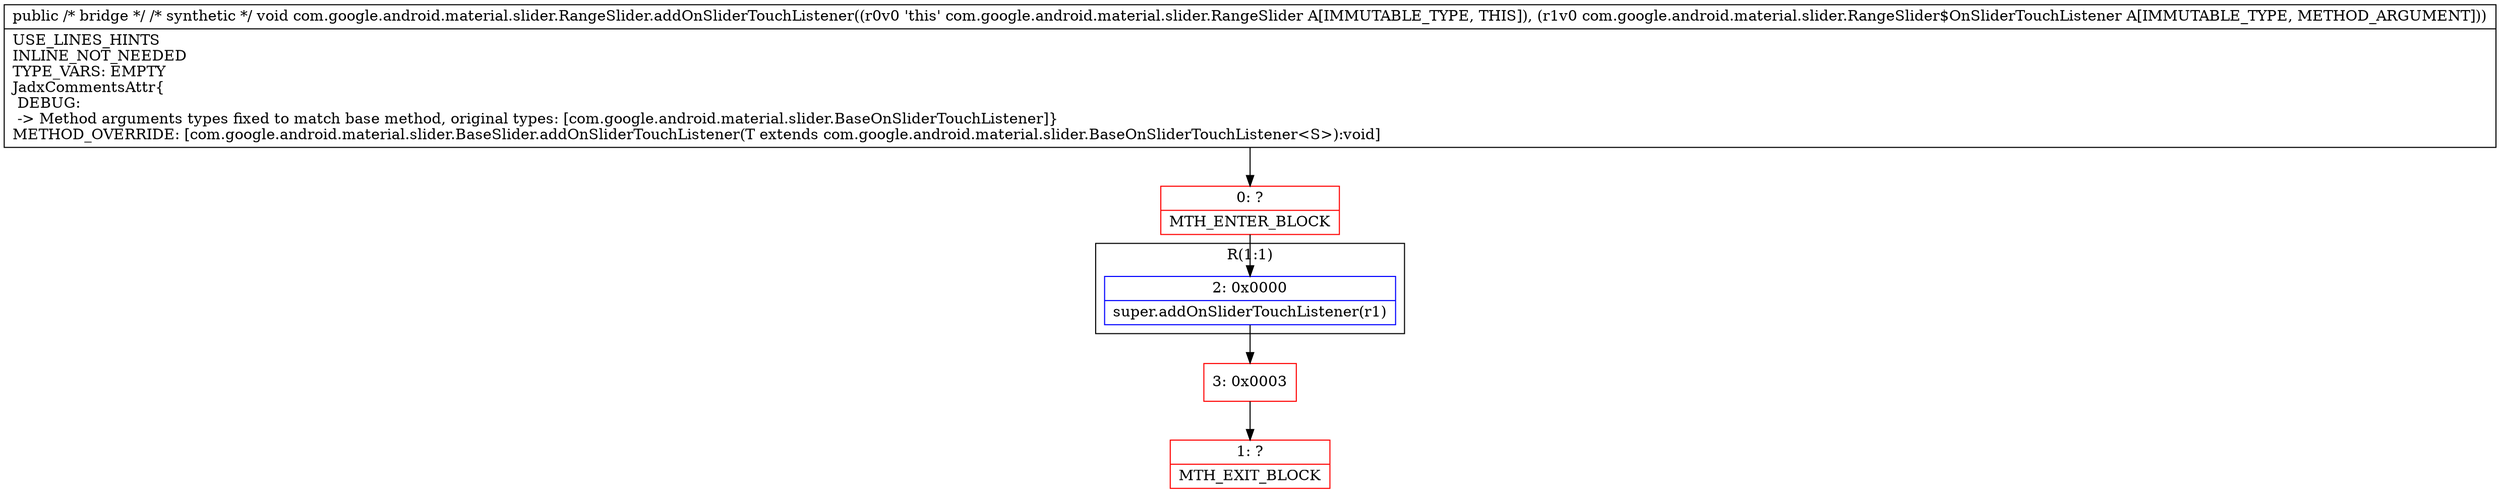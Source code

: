 digraph "CFG forcom.google.android.material.slider.RangeSlider.addOnSliderTouchListener(Lcom\/google\/android\/material\/slider\/BaseOnSliderTouchListener;)V" {
subgraph cluster_Region_876506125 {
label = "R(1:1)";
node [shape=record,color=blue];
Node_2 [shape=record,label="{2\:\ 0x0000|super.addOnSliderTouchListener(r1)\l}"];
}
Node_0 [shape=record,color=red,label="{0\:\ ?|MTH_ENTER_BLOCK\l}"];
Node_3 [shape=record,color=red,label="{3\:\ 0x0003}"];
Node_1 [shape=record,color=red,label="{1\:\ ?|MTH_EXIT_BLOCK\l}"];
MethodNode[shape=record,label="{public \/* bridge *\/ \/* synthetic *\/ void com.google.android.material.slider.RangeSlider.addOnSliderTouchListener((r0v0 'this' com.google.android.material.slider.RangeSlider A[IMMUTABLE_TYPE, THIS]), (r1v0 com.google.android.material.slider.RangeSlider$OnSliderTouchListener A[IMMUTABLE_TYPE, METHOD_ARGUMENT]))  | USE_LINES_HINTS\lINLINE_NOT_NEEDED\lTYPE_VARS: EMPTY\lJadxCommentsAttr\{\l DEBUG: \l \-\> Method arguments types fixed to match base method, original types: [com.google.android.material.slider.BaseOnSliderTouchListener]\}\lMETHOD_OVERRIDE: [com.google.android.material.slider.BaseSlider.addOnSliderTouchListener(T extends com.google.android.material.slider.BaseOnSliderTouchListener\<S\>):void]\l}"];
MethodNode -> Node_0;Node_2 -> Node_3;
Node_0 -> Node_2;
Node_3 -> Node_1;
}

